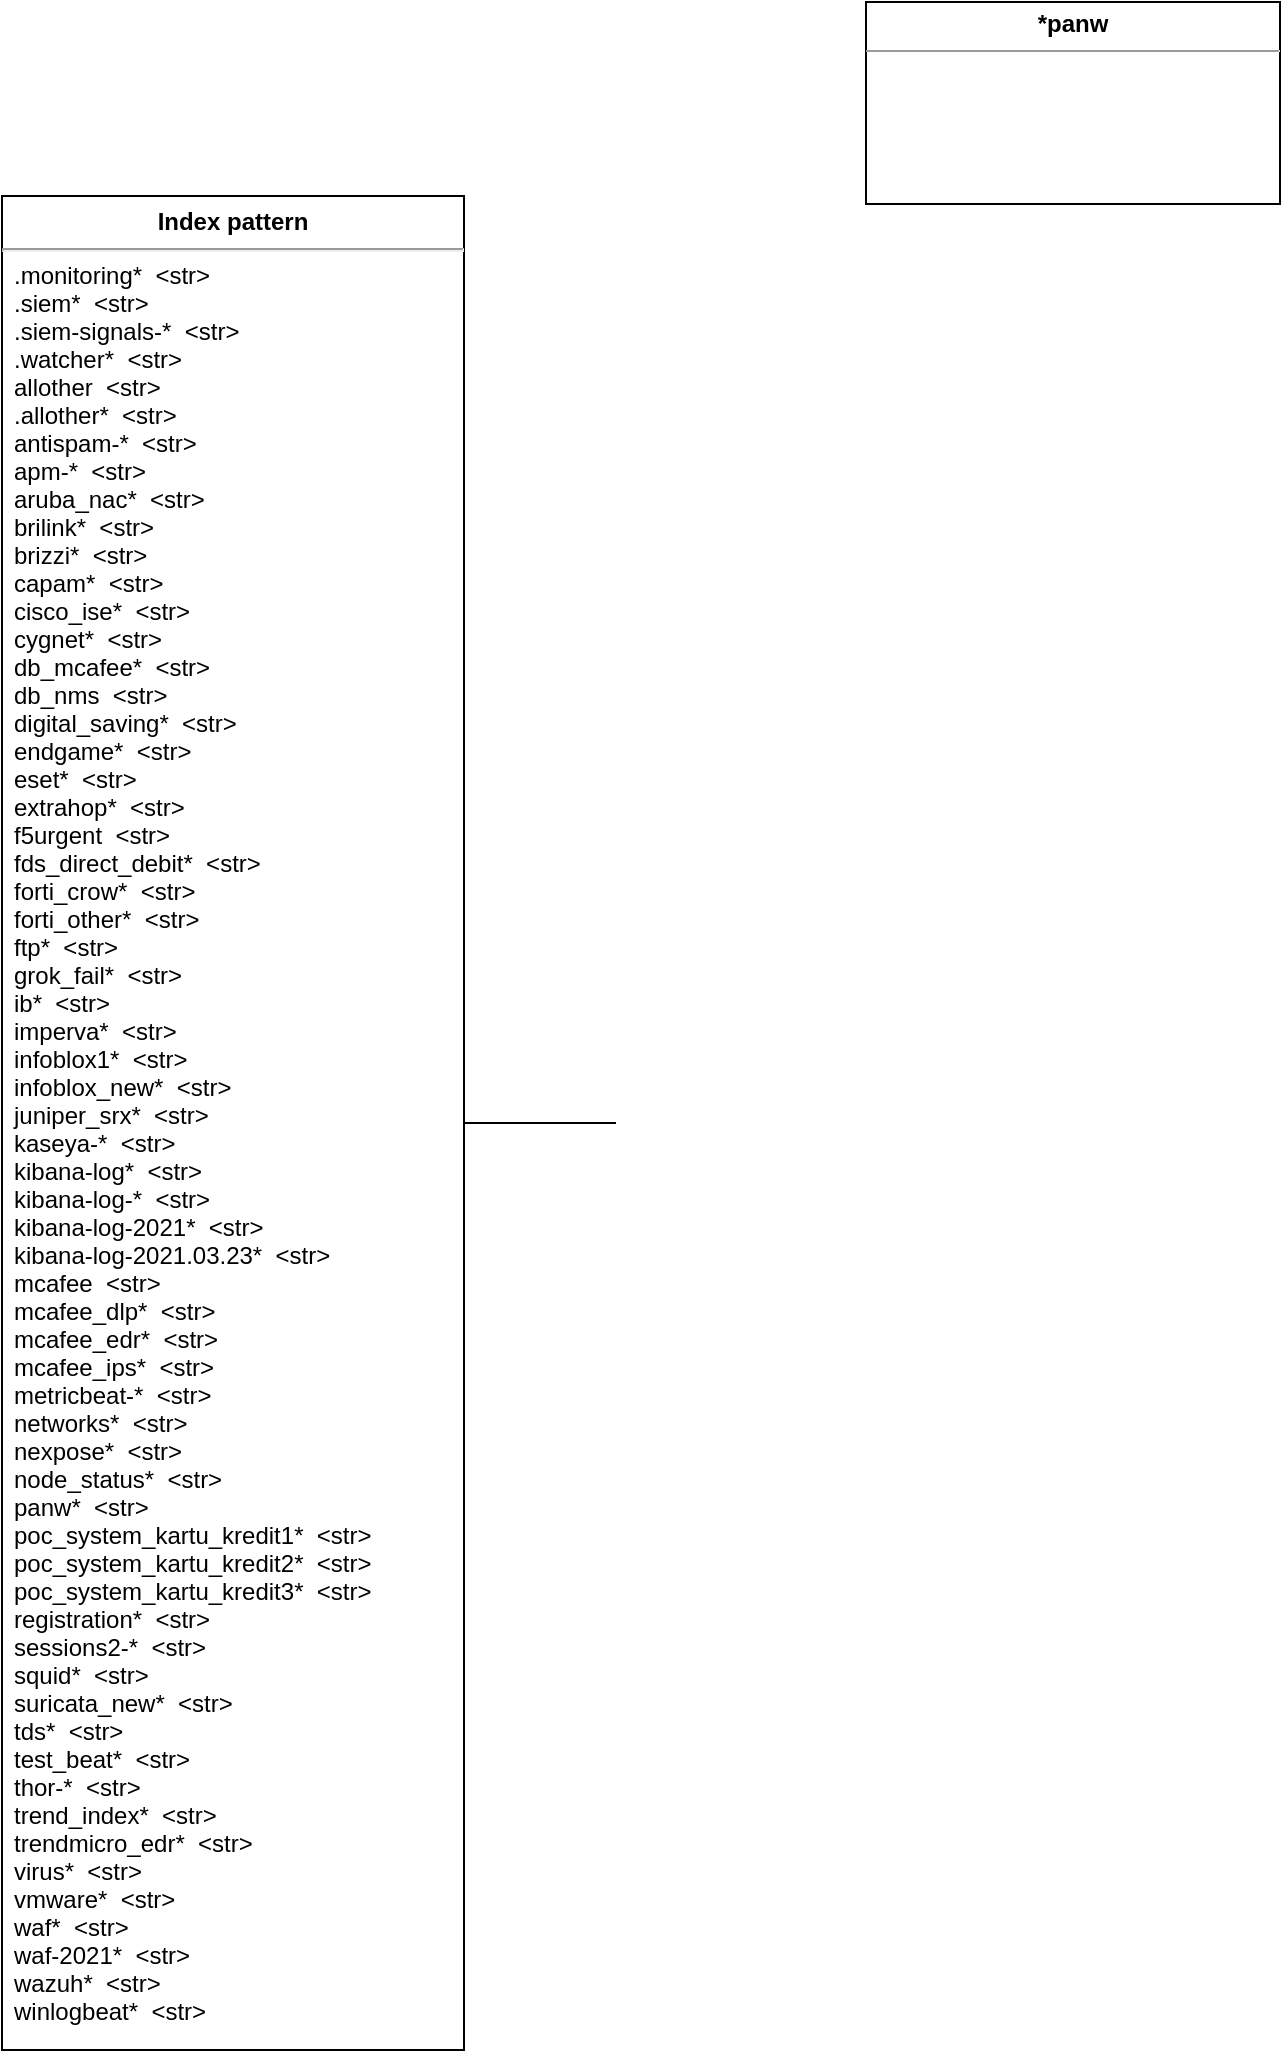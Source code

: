 <mxfile version="20.5.3" type="github">
  <diagram id="R2lEEEUBdFMjLlhIrx00" name="Page-1">
    <mxGraphModel dx="1438" dy="939" grid="0" gridSize="10" guides="1" tooltips="1" connect="1" arrows="1" fold="1" page="0" pageScale="1" pageWidth="850" pageHeight="1100" math="0" shadow="0" extFonts="Permanent Marker^https://fonts.googleapis.com/css?family=Permanent+Marker">
      <root>
        <mxCell id="0" />
        <mxCell id="1" parent="0" />
        <mxCell id="dvNhInwKcY32z-tbkgkB-58" value="&lt;p style=&quot;margin:0px;margin-top:6px;text-align:center;&quot;&gt;&lt;b&gt;Index pattern&lt;/b&gt;&lt;/p&gt;&lt;hr&gt;&lt;p style=&quot;margin:0px;margin-left:8px;&quot;&gt;&lt;br&gt;&lt;/p&gt;" style="align=left;overflow=fill;html=1;dropTarget=0;" parent="1" vertex="1">
          <mxGeometry x="-137" y="-132" width="231" height="927" as="geometry" />
        </mxCell>
        <mxCell id="dvNhInwKcY32z-tbkgkB-60" value=".monitoring*  &lt;str&gt;&#xa;.siem*  &lt;str&gt;&#xa;.siem-signals-*  &lt;str&gt;&#xa;.watcher*  &lt;str&gt;&#xa;allother  &lt;str&gt;&#xa;.allother*  &lt;str&gt;&#xa;antispam-*  &lt;str&gt;&#xa;apm-*  &lt;str&gt;&#xa;aruba_nac*  &lt;str&gt;&#xa;brilink*  &lt;str&gt;&#xa;brizzi*  &lt;str&gt;&#xa;capam*  &lt;str&gt;&#xa;cisco_ise*  &lt;str&gt;&#xa;cygnet*  &lt;str&gt;&#xa;db_mcafee*  &lt;str&gt;&#xa;db_nms  &lt;str&gt;&#xa;digital_saving*  &lt;str&gt;&#xa;endgame*  &lt;str&gt;&#xa;eset*  &lt;str&gt;&#xa;extrahop*  &lt;str&gt;&#xa;f5urgent  &lt;str&gt;&#xa;fds_direct_debit*  &lt;str&gt;&#xa;forti_crow*  &lt;str&gt;&#xa;forti_other*  &lt;str&gt;&#xa;ftp*  &lt;str&gt;&#xa;grok_fail*  &lt;str&gt;&#xa;ib*  &lt;str&gt;&#xa;imperva*  &lt;str&gt;&#xa;infoblox1*  &lt;str&gt;&#xa;infoblox_new*  &lt;str&gt;&#xa;juniper_srx*  &lt;str&gt;&#xa;kaseya-*  &lt;str&gt;&#xa;kibana-log*  &lt;str&gt;&#xa;kibana-log-*  &lt;str&gt;&#xa;kibana-log-2021*  &lt;str&gt;&#xa;kibana-log-2021.03.23*  &lt;str&gt;&#xa;mcafee  &lt;str&gt;&#xa;mcafee_dlp*  &lt;str&gt;&#xa;mcafee_edr*  &lt;str&gt;&#xa;mcafee_ips*  &lt;str&gt;&#xa;metricbeat-*  &lt;str&gt;&#xa;networks*  &lt;str&gt;&#xa;nexpose*  &lt;str&gt;&#xa;node_status*  &lt;str&gt;&#xa;panw*  &lt;str&gt;&#xa;poc_system_kartu_kredit1*  &lt;str&gt;&#xa;poc_system_kartu_kredit2*  &lt;str&gt;&#xa;poc_system_kartu_kredit3*  &lt;str&gt;&#xa;registration*  &lt;str&gt;&#xa;sessions2-*  &lt;str&gt;&#xa;squid*  &lt;str&gt;&#xa;suricata_new*  &lt;str&gt;&#xa;tds*  &lt;str&gt;&#xa;test_beat*  &lt;str&gt;&#xa;thor-*  &lt;str&gt;&#xa;trend_index*  &lt;str&gt;&#xa;trendmicro_edr*  &lt;str&gt;&#xa;virus*  &lt;str&gt;&#xa;vmware*  &lt;str&gt;&#xa;waf*  &lt;str&gt;&#xa;waf-2021*  &lt;str&gt;&#xa;wazuh*  &lt;str&gt;&#xa;winlogbeat*  &lt;str&gt;&#xa;" style="text;strokeColor=none;fillColor=none;align=left;verticalAlign=top;spacingLeft=4;spacingRight=4;overflow=hidden;rotatable=0;points=[[0,0.5],[1,0.5]];portConstraint=eastwest;" parent="1" vertex="1">
          <mxGeometry x="-137" y="-106" width="231" height="900" as="geometry" />
        </mxCell>
        <mxCell id="dvNhInwKcY32z-tbkgkB-67" value="&lt;p style=&quot;margin:0px;margin-top:4px;text-align:center;&quot;&gt;&lt;b&gt;*panw&lt;/b&gt;&lt;/p&gt;&lt;hr size=&quot;1&quot;&gt;&lt;div style=&quot;height:2px;&quot;&gt;&lt;/div&gt;" style="verticalAlign=top;align=left;overflow=fill;fontSize=12;fontFamily=Helvetica;html=1;" parent="1" vertex="1">
          <mxGeometry x="295" y="-229" width="207" height="101" as="geometry" />
        </mxCell>
        <mxCell id="dvNhInwKcY32z-tbkgkB-70" value="" style="line;strokeWidth=1;rotatable=0;dashed=0;labelPosition=right;align=left;verticalAlign=middle;spacingTop=0;spacingLeft=6;points=[];portConstraint=eastwest;" parent="1" vertex="1">
          <mxGeometry x="94" y="326.5" width="76" height="10" as="geometry" />
        </mxCell>
        <mxCell id="dvNhInwKcY32z-tbkgkB-79" style="edgeStyle=orthogonalEdgeStyle;rounded=0;orthogonalLoop=1;jettySize=auto;html=1;exitX=0.5;exitY=1;exitDx=0;exitDy=0;" parent="1" source="dvNhInwKcY32z-tbkgkB-67" target="dvNhInwKcY32z-tbkgkB-67" edge="1">
          <mxGeometry relative="1" as="geometry" />
        </mxCell>
      </root>
    </mxGraphModel>
  </diagram>
</mxfile>
